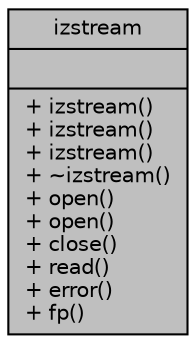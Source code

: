 digraph "izstream"
{
  edge [fontname="Helvetica",fontsize="10",labelfontname="Helvetica",labelfontsize="10"];
  node [fontname="Helvetica",fontsize="10",shape=record];
  Node1 [label="{izstream\n||+ izstream()\l+ izstream()\l+ izstream()\l+ ~izstream()\l+ open()\l+ open()\l+ close()\l+ read()\l+ error()\l+ fp()\l}",height=0.2,width=0.4,color="black", fillcolor="grey75", style="filled", fontcolor="black"];
}
